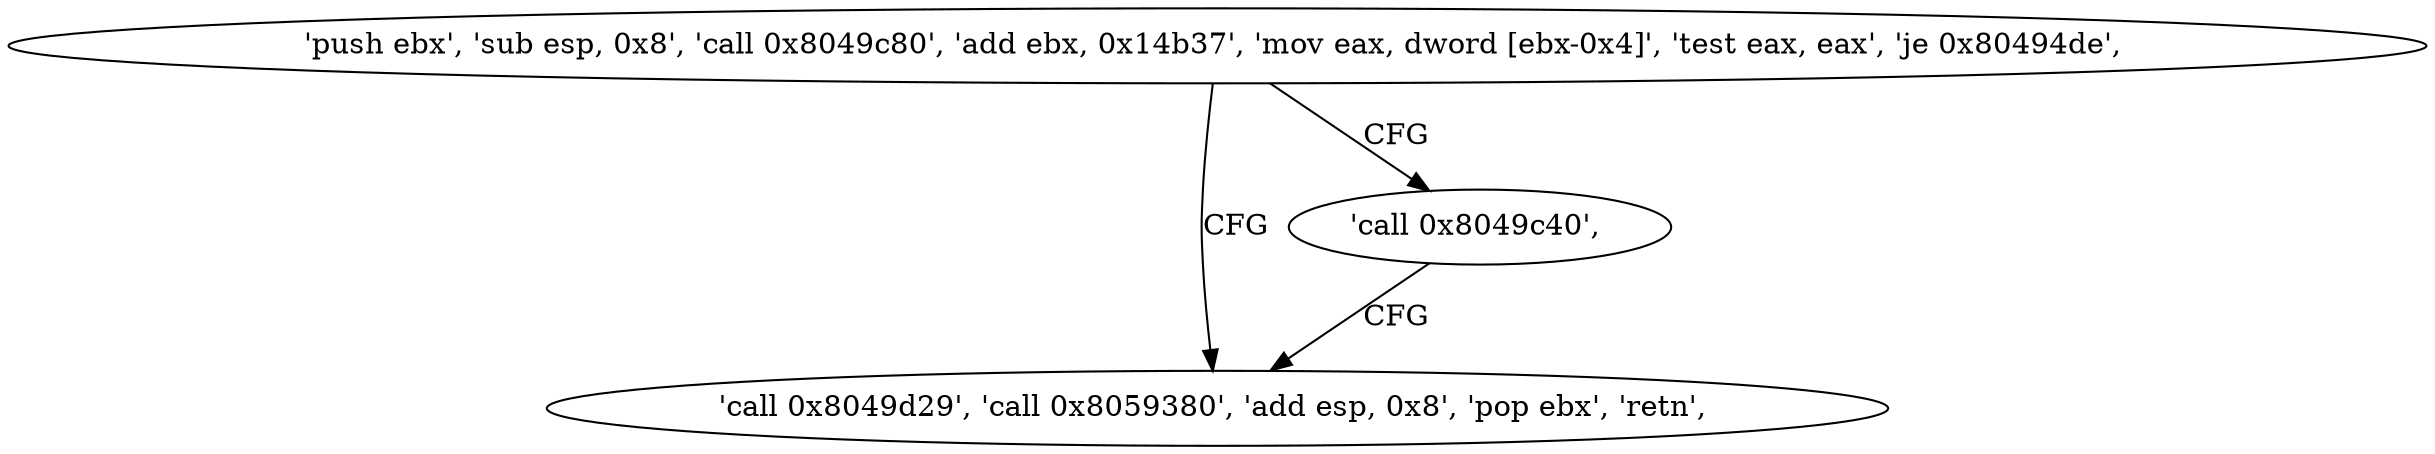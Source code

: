 digraph "func" {
"134517952" [label = "'push ebx', 'sub esp, 0x8', 'call 0x8049c80', 'add ebx, 0x14b37', 'mov eax, dword [ebx-0x4]', 'test eax, eax', 'je 0x80494de', " ]
"134517982" [label = "'call 0x8049d29', 'call 0x8059380', 'add esp, 0x8', 'pop ebx', 'retn', " ]
"134517977" [label = "'call 0x8049c40', " ]
"134517952" -> "134517982" [ label = "CFG" ]
"134517952" -> "134517977" [ label = "CFG" ]
"134517977" -> "134517982" [ label = "CFG" ]
}
